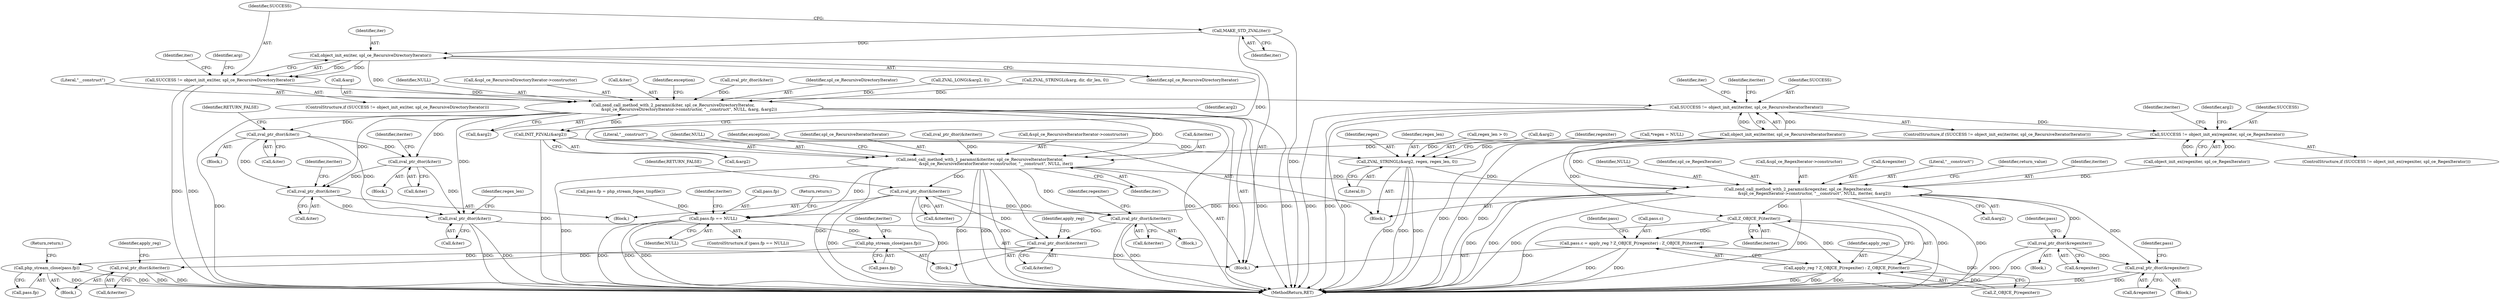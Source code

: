 digraph "1_php_bf58162ddf970f63502837f366930e44d6a992cf_3@pointer" {
"1000150" [label="(Call,object_init_ex(iter, spl_ce_RecursiveDirectoryIterator))"];
"1000145" [label="(Call,MAKE_STD_ZVAL(iter))"];
"1000148" [label="(Call,SUCCESS != object_init_ex(iter, spl_ce_RecursiveDirectoryIterator))"];
"1000199" [label="(Call,SUCCESS != object_init_ex(iteriter, spl_ce_RecursiveIteratorIterator))"];
"1000248" [label="(Call,SUCCESS != object_init_ex(regexiter, spl_ce_RegexIterator))"];
"1000174" [label="(Call,zend_call_method_with_2_params(&iter, spl_ce_RecursiveDirectoryIterator, \n                        &spl_ce_RecursiveDirectoryIterator->constructor, \"__construct\", NULL, &arg, &arg2))"];
"1000192" [label="(Call,zval_ptr_dtor(&iter))"];
"1000205" [label="(Call,zval_ptr_dtor(&iter))"];
"1000227" [label="(Call,zval_ptr_dtor(&iter))"];
"1000234" [label="(Call,zval_ptr_dtor(&iter))"];
"1000212" [label="(Call,zend_call_method_with_1_params(&iteriter, spl_ce_RecursiveIteratorIterator, \n                        &spl_ce_RecursiveIteratorIterator->constructor, \"__construct\", NULL, iter))"];
"1000230" [label="(Call,zval_ptr_dtor(&iteriter))"];
"1000254" [label="(Call,zval_ptr_dtor(&iteriter))"];
"1000334" [label="(Call,zval_ptr_dtor(&iteriter))"];
"1000348" [label="(Call,zval_ptr_dtor(&iteriter))"];
"1000269" [label="(Call,zend_call_method_with_2_params(&regexiter, spl_ce_RegexIterator, \n                        &spl_ce_RegexIterator->constructor, \"__construct\", NULL, iteriter, &arg2))"];
"1000292" [label="(Call,Z_OBJCE_P(iteriter))"];
"1000284" [label="(Call,pass.c = apply_reg ? Z_OBJCE_P(regexiter) : Z_OBJCE_P(iteriter))"];
"1000288" [label="(Call,apply_reg ? Z_OBJCE_P(regexiter) : Z_OBJCE_P(iteriter))"];
"1000325" [label="(Call,pass.fp == NULL)"];
"1000343" [label="(Call,php_stream_close(pass.fp))"];
"1000357" [label="(Call,php_stream_close(pass.fp))"];
"1000340" [label="(Call,zval_ptr_dtor(&regexiter))"];
"1000354" [label="(Call,zval_ptr_dtor(&regexiter))"];
"1000260" [label="(Call,INIT_PZVAL(&arg2))"];
"1000263" [label="(Call,ZVAL_STRINGL(&arg2, regex, regex_len, 0))"];
"1000183" [label="(Identifier,NULL)"];
"1000213" [label="(Call,&iteriter)"];
"1000296" [label="(Identifier,pass)"];
"1000191" [label="(Block,)"];
"1000150" [label="(Call,object_init_ex(iter, spl_ce_RecursiveDirectoryIterator))"];
"1000343" [label="(Call,php_stream_close(pass.fp))"];
"1000156" [label="(Identifier,iter)"];
"1000340" [label="(Call,zval_ptr_dtor(&regexiter))"];
"1000272" [label="(Identifier,spl_ce_RegexIterator)"];
"1000220" [label="(Literal,\"__construct\")"];
"1000324" [label="(ControlStructure,if (pass.fp == NULL))"];
"1000206" [label="(Call,&iter)"];
"1000345" [label="(Identifier,pass)"];
"1000319" [label="(Call,pass.fp = php_stream_fopen_tmpfile())"];
"1000230" [label="(Call,zval_ptr_dtor(&iteriter))"];
"1000212" [label="(Call,zend_call_method_with_1_params(&iteriter, spl_ce_RecursiveIteratorIterator, \n                        &spl_ce_RecursiveIteratorIterator->constructor, \"__construct\", NULL, iter))"];
"1000147" [label="(ControlStructure,if (SUCCESS != object_init_ex(iter, spl_ce_RecursiveDirectoryIterator)))"];
"1000334" [label="(Call,zval_ptr_dtor(&iteriter))"];
"1000348" [label="(Call,zval_ptr_dtor(&iteriter))"];
"1000178" [label="(Call,&spl_ce_RecursiveDirectoryIterator->constructor)"];
"1000273" [label="(Call,&spl_ce_RegexIterator->constructor)"];
"1000335" [label="(Call,&iteriter)"];
"1000268" [label="(Literal,0)"];
"1000263" [label="(Call,ZVAL_STRINGL(&arg2, regex, regex_len, 0))"];
"1000199" [label="(Call,SUCCESS != object_init_ex(iteriter, spl_ce_RecursiveIteratorIterator))"];
"1000207" [label="(Identifier,iter)"];
"1000193" [label="(Call,&iter)"];
"1000280" [label="(Call,&arg2)"];
"1000288" [label="(Call,apply_reg ? Z_OBJCE_P(regexiter) : Z_OBJCE_P(iteriter))"];
"1000226" [label="(Block,)"];
"1000221" [label="(Identifier,NULL)"];
"1000285" [label="(Call,pass.c)"];
"1000175" [label="(Call,&iter)"];
"1000210" [label="(Identifier,iteriter)"];
"1000357" [label="(Call,php_stream_close(pass.fp))"];
"1000325" [label="(Call,pass.fp == NULL)"];
"1000190" [label="(Identifier,exception)"];
"1000231" [label="(Call,&iteriter)"];
"1000247" [label="(ControlStructure,if (SUCCESS != object_init_ex(regexiter, spl_ce_RegexIterator)))"];
"1000339" [label="(Block,)"];
"1000234" [label="(Call,zval_ptr_dtor(&iter))"];
"1000250" [label="(Call,object_init_ex(regexiter, spl_ce_RegexIterator))"];
"1000354" [label="(Call,zval_ptr_dtor(&regexiter))"];
"1000271" [label="(Identifier,regexiter)"];
"1000265" [label="(Identifier,arg2)"];
"1000192" [label="(Call,zval_ptr_dtor(&iter))"];
"1000225" [label="(Identifier,exception)"];
"1000186" [label="(Call,&arg2)"];
"1000292" [label="(Call,Z_OBJCE_P(iteriter))"];
"1000215" [label="(Identifier,spl_ce_RecursiveIteratorIterator)"];
"1000248" [label="(Call,SUCCESS != object_init_ex(regexiter, spl_ce_RegexIterator))"];
"1000349" [label="(Call,&iteriter)"];
"1000241" [label="(Block,)"];
"1000350" [label="(Identifier,iteriter)"];
"1000107" [label="(Call,*regex = NULL)"];
"1000344" [label="(Call,pass.fp)"];
"1000148" [label="(Call,SUCCESS != object_init_ex(iter, spl_ce_RecursiveDirectoryIterator))"];
"1000208" [label="(Call,zval_ptr_dtor(&iteriter))"];
"1000232" [label="(Identifier,iteriter)"];
"1000270" [label="(Call,&regexiter)"];
"1000352" [label="(Identifier,apply_reg)"];
"1000353" [label="(Block,)"];
"1000261" [label="(Call,&arg2)"];
"1000266" [label="(Identifier,regex)"];
"1000267" [label="(Identifier,regex_len)"];
"1000145" [label="(Call,MAKE_STD_ZVAL(iter))"];
"1000269" [label="(Call,zend_call_method_with_2_params(&regexiter, spl_ce_RegexIterator, \n                        &spl_ce_RegexIterator->constructor, \"__construct\", NULL, iteriter, &arg2))"];
"1000233" [label="(Identifier,RETURN_FALSE)"];
"1000103" [label="(Block,)"];
"1000151" [label="(Identifier,iter)"];
"1000201" [label="(Call,object_init_ex(iteriter, spl_ce_RecursiveIteratorIterator))"];
"1000262" [label="(Identifier,arg2)"];
"1000336" [label="(Identifier,iteriter)"];
"1000333" [label="(Block,)"];
"1000359" [label="(Identifier,pass)"];
"1000154" [label="(Call,zval_ptr_dtor(&iter))"];
"1000177" [label="(Identifier,spl_ce_RecursiveDirectoryIterator)"];
"1000347" [label="(Block,)"];
"1000253" [label="(Block,)"];
"1000290" [label="(Call,Z_OBJCE_P(regexiter))"];
"1000170" [label="(Call,ZVAL_LONG(&arg2, 0))"];
"1000277" [label="(Literal,\"__construct\")"];
"1000238" [label="(Call,regex_len > 0)"];
"1000264" [label="(Call,&arg2)"];
"1000146" [label="(Identifier,iter)"];
"1000205" [label="(Call,zval_ptr_dtor(&iter))"];
"1000161" [label="(Call,ZVAL_STRINGL(&arg, dir, dir_len, 0))"];
"1000254" [label="(Call,zval_ptr_dtor(&iteriter))"];
"1000204" [label="(Block,)"];
"1000361" [label="(Return,return;)"];
"1000249" [label="(Identifier,SUCCESS)"];
"1000235" [label="(Call,&iter)"];
"1000389" [label="(MethodReturn,RET)"];
"1000289" [label="(Identifier,apply_reg)"];
"1000284" [label="(Call,pass.c = apply_reg ? Z_OBJCE_P(regexiter) : Z_OBJCE_P(iteriter))"];
"1000256" [label="(Identifier,iteriter)"];
"1000283" [label="(Identifier,return_value)"];
"1000152" [label="(Identifier,spl_ce_RecursiveDirectoryIterator)"];
"1000198" [label="(ControlStructure,if (SUCCESS != object_init_ex(iteriter, spl_ce_RecursiveIteratorIterator)))"];
"1000174" [label="(Call,zend_call_method_with_2_params(&iter, spl_ce_RecursiveDirectoryIterator, \n                        &spl_ce_RecursiveDirectoryIterator->constructor, \"__construct\", NULL, &arg, &arg2))"];
"1000214" [label="(Identifier,iteriter)"];
"1000326" [label="(Call,pass.fp)"];
"1000255" [label="(Call,&iteriter)"];
"1000160" [label="(Identifier,arg)"];
"1000195" [label="(Identifier,RETURN_FALSE)"];
"1000239" [label="(Identifier,regex_len)"];
"1000279" [label="(Identifier,iteriter)"];
"1000358" [label="(Call,pass.fp)"];
"1000329" [label="(Identifier,NULL)"];
"1000222" [label="(Identifier,iter)"];
"1000200" [label="(Identifier,SUCCESS)"];
"1000278" [label="(Identifier,NULL)"];
"1000355" [label="(Call,&regexiter)"];
"1000341" [label="(Call,&regexiter)"];
"1000228" [label="(Call,&iter)"];
"1000338" [label="(Identifier,apply_reg)"];
"1000258" [label="(Identifier,regexiter)"];
"1000149" [label="(Identifier,SUCCESS)"];
"1000331" [label="(Return,return;)"];
"1000293" [label="(Identifier,iteriter)"];
"1000260" [label="(Call,INIT_PZVAL(&arg2))"];
"1000182" [label="(Literal,\"__construct\")"];
"1000227" [label="(Call,zval_ptr_dtor(&iter))"];
"1000216" [label="(Call,&spl_ce_RecursiveIteratorIterator->constructor)"];
"1000184" [label="(Call,&arg)"];
"1000150" -> "1000148"  [label="AST: "];
"1000150" -> "1000152"  [label="CFG: "];
"1000151" -> "1000150"  [label="AST: "];
"1000152" -> "1000150"  [label="AST: "];
"1000148" -> "1000150"  [label="CFG: "];
"1000150" -> "1000148"  [label="DDG: "];
"1000150" -> "1000148"  [label="DDG: "];
"1000145" -> "1000150"  [label="DDG: "];
"1000150" -> "1000174"  [label="DDG: "];
"1000150" -> "1000212"  [label="DDG: "];
"1000145" -> "1000103"  [label="AST: "];
"1000145" -> "1000146"  [label="CFG: "];
"1000146" -> "1000145"  [label="AST: "];
"1000149" -> "1000145"  [label="CFG: "];
"1000145" -> "1000389"  [label="DDG: "];
"1000148" -> "1000147"  [label="AST: "];
"1000149" -> "1000148"  [label="AST: "];
"1000156" -> "1000148"  [label="CFG: "];
"1000160" -> "1000148"  [label="CFG: "];
"1000148" -> "1000389"  [label="DDG: "];
"1000148" -> "1000389"  [label="DDG: "];
"1000148" -> "1000199"  [label="DDG: "];
"1000199" -> "1000198"  [label="AST: "];
"1000199" -> "1000201"  [label="CFG: "];
"1000200" -> "1000199"  [label="AST: "];
"1000201" -> "1000199"  [label="AST: "];
"1000207" -> "1000199"  [label="CFG: "];
"1000214" -> "1000199"  [label="CFG: "];
"1000199" -> "1000389"  [label="DDG: "];
"1000199" -> "1000389"  [label="DDG: "];
"1000199" -> "1000389"  [label="DDG: "];
"1000201" -> "1000199"  [label="DDG: "];
"1000201" -> "1000199"  [label="DDG: "];
"1000199" -> "1000248"  [label="DDG: "];
"1000248" -> "1000247"  [label="AST: "];
"1000248" -> "1000250"  [label="CFG: "];
"1000249" -> "1000248"  [label="AST: "];
"1000250" -> "1000248"  [label="AST: "];
"1000256" -> "1000248"  [label="CFG: "];
"1000262" -> "1000248"  [label="CFG: "];
"1000248" -> "1000389"  [label="DDG: "];
"1000248" -> "1000389"  [label="DDG: "];
"1000248" -> "1000389"  [label="DDG: "];
"1000250" -> "1000248"  [label="DDG: "];
"1000250" -> "1000248"  [label="DDG: "];
"1000174" -> "1000103"  [label="AST: "];
"1000174" -> "1000186"  [label="CFG: "];
"1000175" -> "1000174"  [label="AST: "];
"1000177" -> "1000174"  [label="AST: "];
"1000178" -> "1000174"  [label="AST: "];
"1000182" -> "1000174"  [label="AST: "];
"1000183" -> "1000174"  [label="AST: "];
"1000184" -> "1000174"  [label="AST: "];
"1000186" -> "1000174"  [label="AST: "];
"1000190" -> "1000174"  [label="CFG: "];
"1000174" -> "1000389"  [label="DDG: "];
"1000174" -> "1000389"  [label="DDG: "];
"1000174" -> "1000389"  [label="DDG: "];
"1000174" -> "1000389"  [label="DDG: "];
"1000174" -> "1000389"  [label="DDG: "];
"1000154" -> "1000174"  [label="DDG: "];
"1000161" -> "1000174"  [label="DDG: "];
"1000170" -> "1000174"  [label="DDG: "];
"1000174" -> "1000192"  [label="DDG: "];
"1000174" -> "1000205"  [label="DDG: "];
"1000174" -> "1000212"  [label="DDG: "];
"1000174" -> "1000227"  [label="DDG: "];
"1000174" -> "1000234"  [label="DDG: "];
"1000174" -> "1000260"  [label="DDG: "];
"1000192" -> "1000191"  [label="AST: "];
"1000192" -> "1000193"  [label="CFG: "];
"1000193" -> "1000192"  [label="AST: "];
"1000195" -> "1000192"  [label="CFG: "];
"1000192" -> "1000205"  [label="DDG: "];
"1000192" -> "1000227"  [label="DDG: "];
"1000192" -> "1000234"  [label="DDG: "];
"1000205" -> "1000204"  [label="AST: "];
"1000205" -> "1000206"  [label="CFG: "];
"1000206" -> "1000205"  [label="AST: "];
"1000210" -> "1000205"  [label="CFG: "];
"1000205" -> "1000227"  [label="DDG: "];
"1000205" -> "1000234"  [label="DDG: "];
"1000227" -> "1000226"  [label="AST: "];
"1000227" -> "1000228"  [label="CFG: "];
"1000228" -> "1000227"  [label="AST: "];
"1000232" -> "1000227"  [label="CFG: "];
"1000227" -> "1000234"  [label="DDG: "];
"1000234" -> "1000103"  [label="AST: "];
"1000234" -> "1000235"  [label="CFG: "];
"1000235" -> "1000234"  [label="AST: "];
"1000239" -> "1000234"  [label="CFG: "];
"1000234" -> "1000389"  [label="DDG: "];
"1000234" -> "1000389"  [label="DDG: "];
"1000212" -> "1000103"  [label="AST: "];
"1000212" -> "1000222"  [label="CFG: "];
"1000213" -> "1000212"  [label="AST: "];
"1000215" -> "1000212"  [label="AST: "];
"1000216" -> "1000212"  [label="AST: "];
"1000220" -> "1000212"  [label="AST: "];
"1000221" -> "1000212"  [label="AST: "];
"1000222" -> "1000212"  [label="AST: "];
"1000225" -> "1000212"  [label="CFG: "];
"1000212" -> "1000389"  [label="DDG: "];
"1000212" -> "1000389"  [label="DDG: "];
"1000212" -> "1000389"  [label="DDG: "];
"1000212" -> "1000389"  [label="DDG: "];
"1000212" -> "1000389"  [label="DDG: "];
"1000208" -> "1000212"  [label="DDG: "];
"1000201" -> "1000212"  [label="DDG: "];
"1000212" -> "1000230"  [label="DDG: "];
"1000212" -> "1000254"  [label="DDG: "];
"1000212" -> "1000269"  [label="DDG: "];
"1000212" -> "1000325"  [label="DDG: "];
"1000212" -> "1000334"  [label="DDG: "];
"1000230" -> "1000226"  [label="AST: "];
"1000230" -> "1000231"  [label="CFG: "];
"1000231" -> "1000230"  [label="AST: "];
"1000233" -> "1000230"  [label="CFG: "];
"1000230" -> "1000389"  [label="DDG: "];
"1000230" -> "1000389"  [label="DDG: "];
"1000230" -> "1000254"  [label="DDG: "];
"1000230" -> "1000334"  [label="DDG: "];
"1000254" -> "1000253"  [label="AST: "];
"1000254" -> "1000255"  [label="CFG: "];
"1000255" -> "1000254"  [label="AST: "];
"1000258" -> "1000254"  [label="CFG: "];
"1000254" -> "1000389"  [label="DDG: "];
"1000254" -> "1000389"  [label="DDG: "];
"1000254" -> "1000334"  [label="DDG: "];
"1000334" -> "1000333"  [label="AST: "];
"1000334" -> "1000335"  [label="CFG: "];
"1000335" -> "1000334"  [label="AST: "];
"1000338" -> "1000334"  [label="CFG: "];
"1000334" -> "1000348"  [label="DDG: "];
"1000348" -> "1000347"  [label="AST: "];
"1000348" -> "1000349"  [label="CFG: "];
"1000349" -> "1000348"  [label="AST: "];
"1000352" -> "1000348"  [label="CFG: "];
"1000348" -> "1000389"  [label="DDG: "];
"1000348" -> "1000389"  [label="DDG: "];
"1000269" -> "1000241"  [label="AST: "];
"1000269" -> "1000280"  [label="CFG: "];
"1000270" -> "1000269"  [label="AST: "];
"1000272" -> "1000269"  [label="AST: "];
"1000273" -> "1000269"  [label="AST: "];
"1000277" -> "1000269"  [label="AST: "];
"1000278" -> "1000269"  [label="AST: "];
"1000279" -> "1000269"  [label="AST: "];
"1000280" -> "1000269"  [label="AST: "];
"1000283" -> "1000269"  [label="CFG: "];
"1000269" -> "1000389"  [label="DDG: "];
"1000269" -> "1000389"  [label="DDG: "];
"1000269" -> "1000389"  [label="DDG: "];
"1000269" -> "1000389"  [label="DDG: "];
"1000269" -> "1000389"  [label="DDG: "];
"1000269" -> "1000389"  [label="DDG: "];
"1000250" -> "1000269"  [label="DDG: "];
"1000201" -> "1000269"  [label="DDG: "];
"1000263" -> "1000269"  [label="DDG: "];
"1000269" -> "1000292"  [label="DDG: "];
"1000269" -> "1000325"  [label="DDG: "];
"1000269" -> "1000340"  [label="DDG: "];
"1000269" -> "1000354"  [label="DDG: "];
"1000292" -> "1000288"  [label="AST: "];
"1000292" -> "1000293"  [label="CFG: "];
"1000293" -> "1000292"  [label="AST: "];
"1000288" -> "1000292"  [label="CFG: "];
"1000292" -> "1000389"  [label="DDG: "];
"1000292" -> "1000284"  [label="DDG: "];
"1000292" -> "1000288"  [label="DDG: "];
"1000201" -> "1000292"  [label="DDG: "];
"1000284" -> "1000103"  [label="AST: "];
"1000284" -> "1000288"  [label="CFG: "];
"1000285" -> "1000284"  [label="AST: "];
"1000288" -> "1000284"  [label="AST: "];
"1000296" -> "1000284"  [label="CFG: "];
"1000284" -> "1000389"  [label="DDG: "];
"1000284" -> "1000389"  [label="DDG: "];
"1000290" -> "1000284"  [label="DDG: "];
"1000288" -> "1000290"  [label="CFG: "];
"1000289" -> "1000288"  [label="AST: "];
"1000290" -> "1000288"  [label="AST: "];
"1000288" -> "1000389"  [label="DDG: "];
"1000288" -> "1000389"  [label="DDG: "];
"1000288" -> "1000389"  [label="DDG: "];
"1000290" -> "1000288"  [label="DDG: "];
"1000325" -> "1000324"  [label="AST: "];
"1000325" -> "1000329"  [label="CFG: "];
"1000326" -> "1000325"  [label="AST: "];
"1000329" -> "1000325"  [label="AST: "];
"1000331" -> "1000325"  [label="CFG: "];
"1000336" -> "1000325"  [label="CFG: "];
"1000325" -> "1000389"  [label="DDG: "];
"1000325" -> "1000389"  [label="DDG: "];
"1000325" -> "1000389"  [label="DDG: "];
"1000319" -> "1000325"  [label="DDG: "];
"1000325" -> "1000343"  [label="DDG: "];
"1000343" -> "1000333"  [label="AST: "];
"1000343" -> "1000344"  [label="CFG: "];
"1000344" -> "1000343"  [label="AST: "];
"1000350" -> "1000343"  [label="CFG: "];
"1000343" -> "1000357"  [label="DDG: "];
"1000357" -> "1000347"  [label="AST: "];
"1000357" -> "1000358"  [label="CFG: "];
"1000358" -> "1000357"  [label="AST: "];
"1000361" -> "1000357"  [label="CFG: "];
"1000357" -> "1000389"  [label="DDG: "];
"1000357" -> "1000389"  [label="DDG: "];
"1000340" -> "1000339"  [label="AST: "];
"1000340" -> "1000341"  [label="CFG: "];
"1000341" -> "1000340"  [label="AST: "];
"1000345" -> "1000340"  [label="CFG: "];
"1000340" -> "1000389"  [label="DDG: "];
"1000340" -> "1000389"  [label="DDG: "];
"1000340" -> "1000354"  [label="DDG: "];
"1000354" -> "1000353"  [label="AST: "];
"1000354" -> "1000355"  [label="CFG: "];
"1000355" -> "1000354"  [label="AST: "];
"1000359" -> "1000354"  [label="CFG: "];
"1000354" -> "1000389"  [label="DDG: "];
"1000354" -> "1000389"  [label="DDG: "];
"1000260" -> "1000241"  [label="AST: "];
"1000260" -> "1000261"  [label="CFG: "];
"1000261" -> "1000260"  [label="AST: "];
"1000265" -> "1000260"  [label="CFG: "];
"1000260" -> "1000389"  [label="DDG: "];
"1000260" -> "1000263"  [label="DDG: "];
"1000263" -> "1000241"  [label="AST: "];
"1000263" -> "1000268"  [label="CFG: "];
"1000264" -> "1000263"  [label="AST: "];
"1000266" -> "1000263"  [label="AST: "];
"1000267" -> "1000263"  [label="AST: "];
"1000268" -> "1000263"  [label="AST: "];
"1000271" -> "1000263"  [label="CFG: "];
"1000263" -> "1000389"  [label="DDG: "];
"1000263" -> "1000389"  [label="DDG: "];
"1000263" -> "1000389"  [label="DDG: "];
"1000107" -> "1000263"  [label="DDG: "];
"1000238" -> "1000263"  [label="DDG: "];
}

